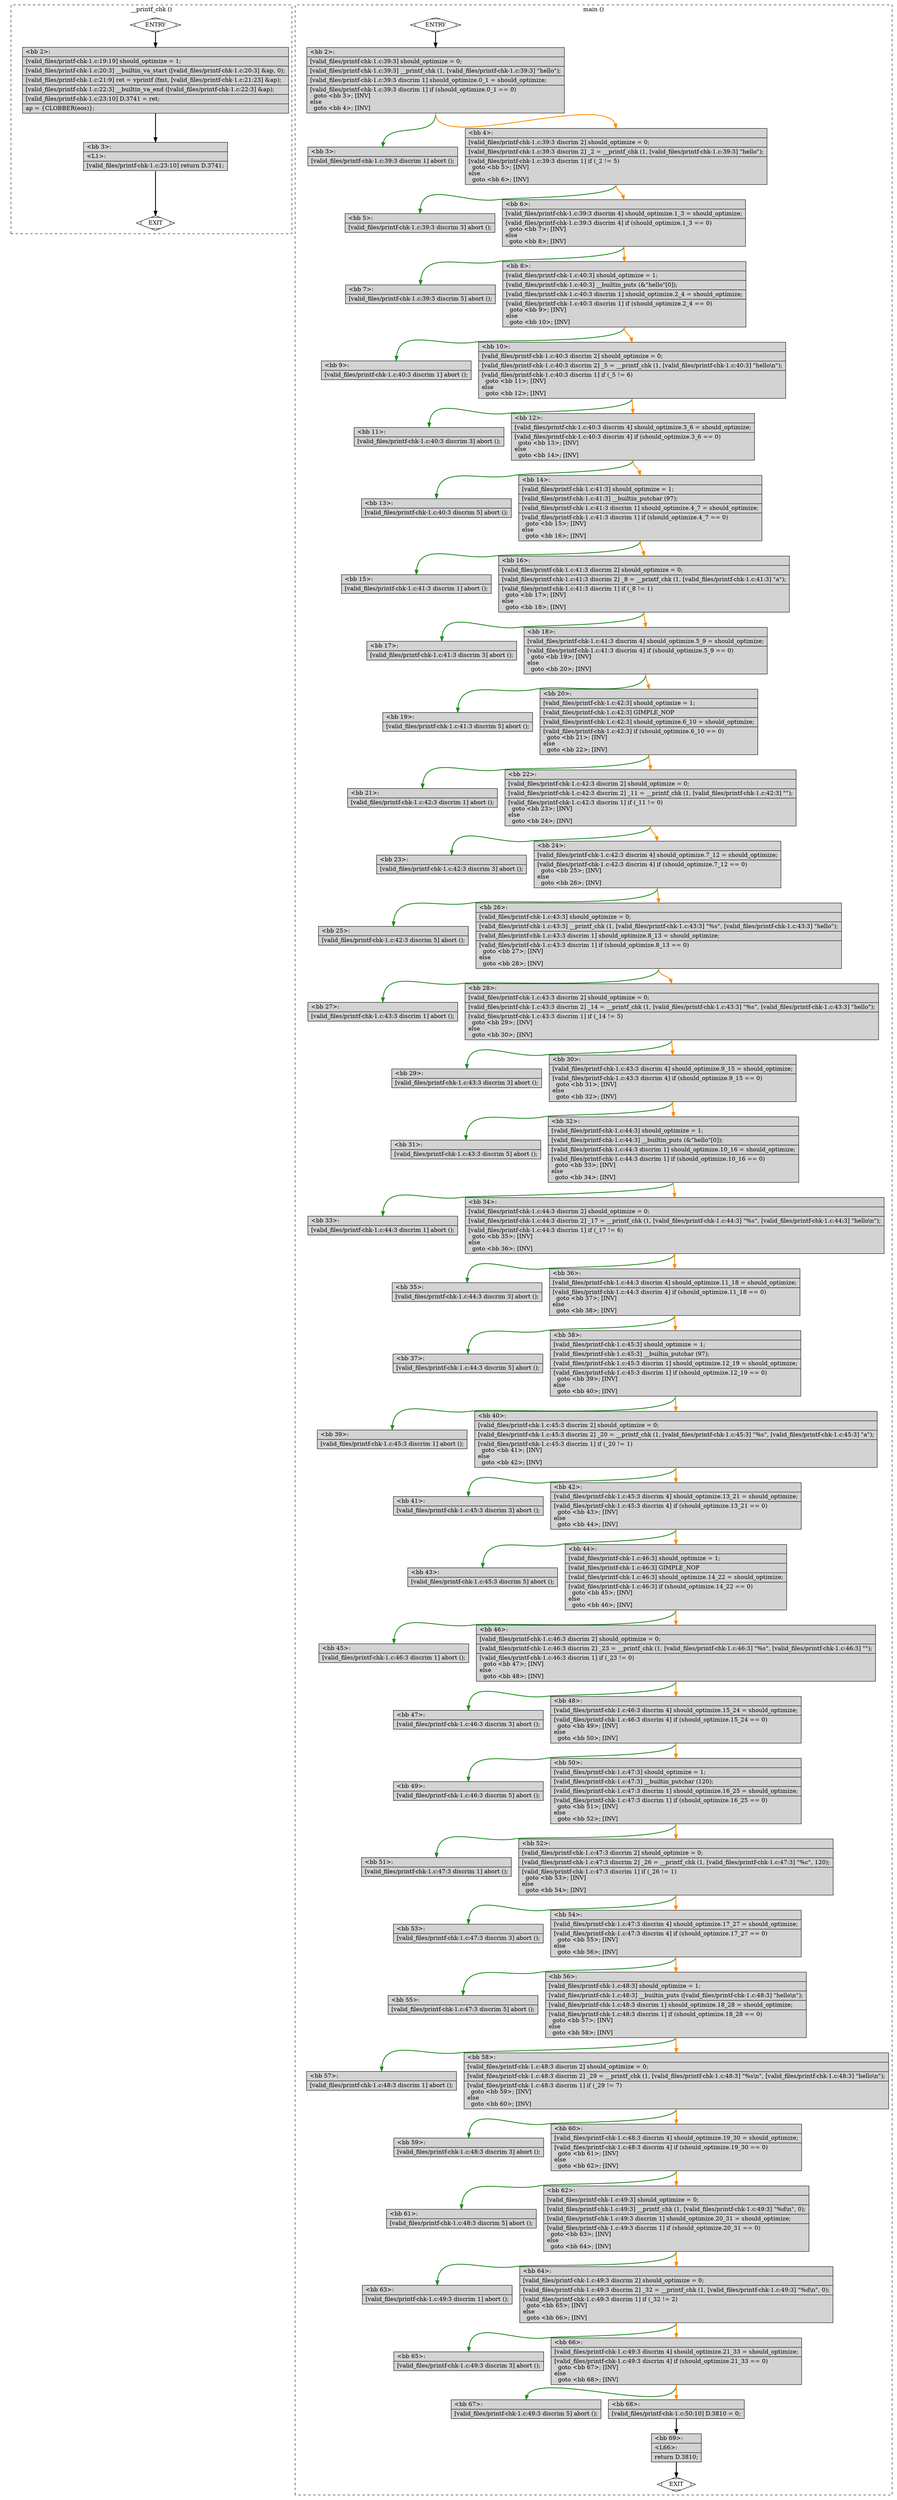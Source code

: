 digraph "a-printf-chk-1.c.015t.cfg" {
overlap=false;
subgraph "cluster___printf_chk" {
	style="dashed";
	color="black";
	label="__printf_chk ()";
	fn_6_basic_block_0 [shape=Mdiamond,style=filled,fillcolor=white,label="ENTRY"];

	fn_6_basic_block_1 [shape=Mdiamond,style=filled,fillcolor=white,label="EXIT"];

	fn_6_basic_block_2 [shape=record,style=filled,fillcolor=lightgrey,label="{\<bb\ 2\>:\l\
|[valid_files/printf-chk-1.c:19:19]\ should_optimize\ =\ 1;\l\
|[valid_files/printf-chk-1.c:20:3]\ __builtin_va_start\ ([valid_files/printf-chk-1.c:20:3]\ &ap,\ 0);\l\
|[valid_files/printf-chk-1.c:21:9]\ ret\ =\ vprintf\ (fmt,\ [valid_files/printf-chk-1.c:21:23]\ &ap);\l\
|[valid_files/printf-chk-1.c:22:3]\ __builtin_va_end\ ([valid_files/printf-chk-1.c:22:3]\ &ap);\l\
|[valid_files/printf-chk-1.c:23:10]\ D.3741\ =\ ret;\l\
|ap\ =\ \{CLOBBER(eos)\};\l\
}"];

	fn_6_basic_block_3 [shape=record,style=filled,fillcolor=lightgrey,label="{\<bb\ 3\>:\l\
|\<L1\>:\l\
|[valid_files/printf-chk-1.c:23:10]\ return\ D.3741;\l\
}"];

	fn_6_basic_block_0:s -> fn_6_basic_block_2:n [style="solid,bold",color=black,weight=100,constraint=true];
	fn_6_basic_block_2:s -> fn_6_basic_block_3:n [style="solid,bold",color=black,weight=100,constraint=true];
	fn_6_basic_block_3:s -> fn_6_basic_block_1:n [style="solid,bold",color=black,weight=10,constraint=true];
	fn_6_basic_block_0:s -> fn_6_basic_block_1:n [style="invis",constraint=true];
}
subgraph "cluster_main" {
	style="dashed";
	color="black";
	label="main ()";
	fn_7_basic_block_0 [shape=Mdiamond,style=filled,fillcolor=white,label="ENTRY"];

	fn_7_basic_block_1 [shape=Mdiamond,style=filled,fillcolor=white,label="EXIT"];

	fn_7_basic_block_2 [shape=record,style=filled,fillcolor=lightgrey,label="{\<bb\ 2\>:\l\
|[valid_files/printf-chk-1.c:39:3]\ should_optimize\ =\ 0;\l\
|[valid_files/printf-chk-1.c:39:3]\ __printf_chk\ (1,\ [valid_files/printf-chk-1.c:39:3]\ \"hello\");\l\
|[valid_files/printf-chk-1.c:39:3\ discrim\ 1]\ should_optimize.0_1\ =\ should_optimize;\l\
|[valid_files/printf-chk-1.c:39:3\ discrim\ 1]\ if\ (should_optimize.0_1\ ==\ 0)\l\
\ \ goto\ \<bb\ 3\>;\ [INV]\l\
else\l\
\ \ goto\ \<bb\ 4\>;\ [INV]\l\
}"];

	fn_7_basic_block_3 [shape=record,style=filled,fillcolor=lightgrey,label="{\<bb\ 3\>:\l\
|[valid_files/printf-chk-1.c:39:3\ discrim\ 1]\ abort\ ();\l\
}"];

	fn_7_basic_block_4 [shape=record,style=filled,fillcolor=lightgrey,label="{\<bb\ 4\>:\l\
|[valid_files/printf-chk-1.c:39:3\ discrim\ 2]\ should_optimize\ =\ 0;\l\
|[valid_files/printf-chk-1.c:39:3\ discrim\ 2]\ _2\ =\ __printf_chk\ (1,\ [valid_files/printf-chk-1.c:39:3]\ \"hello\");\l\
|[valid_files/printf-chk-1.c:39:3\ discrim\ 1]\ if\ (_2\ !=\ 5)\l\
\ \ goto\ \<bb\ 5\>;\ [INV]\l\
else\l\
\ \ goto\ \<bb\ 6\>;\ [INV]\l\
}"];

	fn_7_basic_block_5 [shape=record,style=filled,fillcolor=lightgrey,label="{\<bb\ 5\>:\l\
|[valid_files/printf-chk-1.c:39:3\ discrim\ 3]\ abort\ ();\l\
}"];

	fn_7_basic_block_6 [shape=record,style=filled,fillcolor=lightgrey,label="{\<bb\ 6\>:\l\
|[valid_files/printf-chk-1.c:39:3\ discrim\ 4]\ should_optimize.1_3\ =\ should_optimize;\l\
|[valid_files/printf-chk-1.c:39:3\ discrim\ 4]\ if\ (should_optimize.1_3\ ==\ 0)\l\
\ \ goto\ \<bb\ 7\>;\ [INV]\l\
else\l\
\ \ goto\ \<bb\ 8\>;\ [INV]\l\
}"];

	fn_7_basic_block_7 [shape=record,style=filled,fillcolor=lightgrey,label="{\<bb\ 7\>:\l\
|[valid_files/printf-chk-1.c:39:3\ discrim\ 5]\ abort\ ();\l\
}"];

	fn_7_basic_block_8 [shape=record,style=filled,fillcolor=lightgrey,label="{\<bb\ 8\>:\l\
|[valid_files/printf-chk-1.c:40:3]\ should_optimize\ =\ 1;\l\
|[valid_files/printf-chk-1.c:40:3]\ __builtin_puts\ (&\"hello\"[0]);\l\
|[valid_files/printf-chk-1.c:40:3\ discrim\ 1]\ should_optimize.2_4\ =\ should_optimize;\l\
|[valid_files/printf-chk-1.c:40:3\ discrim\ 1]\ if\ (should_optimize.2_4\ ==\ 0)\l\
\ \ goto\ \<bb\ 9\>;\ [INV]\l\
else\l\
\ \ goto\ \<bb\ 10\>;\ [INV]\l\
}"];

	fn_7_basic_block_9 [shape=record,style=filled,fillcolor=lightgrey,label="{\<bb\ 9\>:\l\
|[valid_files/printf-chk-1.c:40:3\ discrim\ 1]\ abort\ ();\l\
}"];

	fn_7_basic_block_10 [shape=record,style=filled,fillcolor=lightgrey,label="{\<bb\ 10\>:\l\
|[valid_files/printf-chk-1.c:40:3\ discrim\ 2]\ should_optimize\ =\ 0;\l\
|[valid_files/printf-chk-1.c:40:3\ discrim\ 2]\ _5\ =\ __printf_chk\ (1,\ [valid_files/printf-chk-1.c:40:3]\ \"hello\\n\");\l\
|[valid_files/printf-chk-1.c:40:3\ discrim\ 1]\ if\ (_5\ !=\ 6)\l\
\ \ goto\ \<bb\ 11\>;\ [INV]\l\
else\l\
\ \ goto\ \<bb\ 12\>;\ [INV]\l\
}"];

	fn_7_basic_block_11 [shape=record,style=filled,fillcolor=lightgrey,label="{\<bb\ 11\>:\l\
|[valid_files/printf-chk-1.c:40:3\ discrim\ 3]\ abort\ ();\l\
}"];

	fn_7_basic_block_12 [shape=record,style=filled,fillcolor=lightgrey,label="{\<bb\ 12\>:\l\
|[valid_files/printf-chk-1.c:40:3\ discrim\ 4]\ should_optimize.3_6\ =\ should_optimize;\l\
|[valid_files/printf-chk-1.c:40:3\ discrim\ 4]\ if\ (should_optimize.3_6\ ==\ 0)\l\
\ \ goto\ \<bb\ 13\>;\ [INV]\l\
else\l\
\ \ goto\ \<bb\ 14\>;\ [INV]\l\
}"];

	fn_7_basic_block_13 [shape=record,style=filled,fillcolor=lightgrey,label="{\<bb\ 13\>:\l\
|[valid_files/printf-chk-1.c:40:3\ discrim\ 5]\ abort\ ();\l\
}"];

	fn_7_basic_block_14 [shape=record,style=filled,fillcolor=lightgrey,label="{\<bb\ 14\>:\l\
|[valid_files/printf-chk-1.c:41:3]\ should_optimize\ =\ 1;\l\
|[valid_files/printf-chk-1.c:41:3]\ __builtin_putchar\ (97);\l\
|[valid_files/printf-chk-1.c:41:3\ discrim\ 1]\ should_optimize.4_7\ =\ should_optimize;\l\
|[valid_files/printf-chk-1.c:41:3\ discrim\ 1]\ if\ (should_optimize.4_7\ ==\ 0)\l\
\ \ goto\ \<bb\ 15\>;\ [INV]\l\
else\l\
\ \ goto\ \<bb\ 16\>;\ [INV]\l\
}"];

	fn_7_basic_block_15 [shape=record,style=filled,fillcolor=lightgrey,label="{\<bb\ 15\>:\l\
|[valid_files/printf-chk-1.c:41:3\ discrim\ 1]\ abort\ ();\l\
}"];

	fn_7_basic_block_16 [shape=record,style=filled,fillcolor=lightgrey,label="{\<bb\ 16\>:\l\
|[valid_files/printf-chk-1.c:41:3\ discrim\ 2]\ should_optimize\ =\ 0;\l\
|[valid_files/printf-chk-1.c:41:3\ discrim\ 2]\ _8\ =\ __printf_chk\ (1,\ [valid_files/printf-chk-1.c:41:3]\ \"a\");\l\
|[valid_files/printf-chk-1.c:41:3\ discrim\ 1]\ if\ (_8\ !=\ 1)\l\
\ \ goto\ \<bb\ 17\>;\ [INV]\l\
else\l\
\ \ goto\ \<bb\ 18\>;\ [INV]\l\
}"];

	fn_7_basic_block_17 [shape=record,style=filled,fillcolor=lightgrey,label="{\<bb\ 17\>:\l\
|[valid_files/printf-chk-1.c:41:3\ discrim\ 3]\ abort\ ();\l\
}"];

	fn_7_basic_block_18 [shape=record,style=filled,fillcolor=lightgrey,label="{\<bb\ 18\>:\l\
|[valid_files/printf-chk-1.c:41:3\ discrim\ 4]\ should_optimize.5_9\ =\ should_optimize;\l\
|[valid_files/printf-chk-1.c:41:3\ discrim\ 4]\ if\ (should_optimize.5_9\ ==\ 0)\l\
\ \ goto\ \<bb\ 19\>;\ [INV]\l\
else\l\
\ \ goto\ \<bb\ 20\>;\ [INV]\l\
}"];

	fn_7_basic_block_19 [shape=record,style=filled,fillcolor=lightgrey,label="{\<bb\ 19\>:\l\
|[valid_files/printf-chk-1.c:41:3\ discrim\ 5]\ abort\ ();\l\
}"];

	fn_7_basic_block_20 [shape=record,style=filled,fillcolor=lightgrey,label="{\<bb\ 20\>:\l\
|[valid_files/printf-chk-1.c:42:3]\ should_optimize\ =\ 1;\l\
|[valid_files/printf-chk-1.c:42:3]\ GIMPLE_NOP\l\
|[valid_files/printf-chk-1.c:42:3]\ should_optimize.6_10\ =\ should_optimize;\l\
|[valid_files/printf-chk-1.c:42:3]\ if\ (should_optimize.6_10\ ==\ 0)\l\
\ \ goto\ \<bb\ 21\>;\ [INV]\l\
else\l\
\ \ goto\ \<bb\ 22\>;\ [INV]\l\
}"];

	fn_7_basic_block_21 [shape=record,style=filled,fillcolor=lightgrey,label="{\<bb\ 21\>:\l\
|[valid_files/printf-chk-1.c:42:3\ discrim\ 1]\ abort\ ();\l\
}"];

	fn_7_basic_block_22 [shape=record,style=filled,fillcolor=lightgrey,label="{\<bb\ 22\>:\l\
|[valid_files/printf-chk-1.c:42:3\ discrim\ 2]\ should_optimize\ =\ 0;\l\
|[valid_files/printf-chk-1.c:42:3\ discrim\ 2]\ _11\ =\ __printf_chk\ (1,\ [valid_files/printf-chk-1.c:42:3]\ \"\");\l\
|[valid_files/printf-chk-1.c:42:3\ discrim\ 1]\ if\ (_11\ !=\ 0)\l\
\ \ goto\ \<bb\ 23\>;\ [INV]\l\
else\l\
\ \ goto\ \<bb\ 24\>;\ [INV]\l\
}"];

	fn_7_basic_block_23 [shape=record,style=filled,fillcolor=lightgrey,label="{\<bb\ 23\>:\l\
|[valid_files/printf-chk-1.c:42:3\ discrim\ 3]\ abort\ ();\l\
}"];

	fn_7_basic_block_24 [shape=record,style=filled,fillcolor=lightgrey,label="{\<bb\ 24\>:\l\
|[valid_files/printf-chk-1.c:42:3\ discrim\ 4]\ should_optimize.7_12\ =\ should_optimize;\l\
|[valid_files/printf-chk-1.c:42:3\ discrim\ 4]\ if\ (should_optimize.7_12\ ==\ 0)\l\
\ \ goto\ \<bb\ 25\>;\ [INV]\l\
else\l\
\ \ goto\ \<bb\ 26\>;\ [INV]\l\
}"];

	fn_7_basic_block_25 [shape=record,style=filled,fillcolor=lightgrey,label="{\<bb\ 25\>:\l\
|[valid_files/printf-chk-1.c:42:3\ discrim\ 5]\ abort\ ();\l\
}"];

	fn_7_basic_block_26 [shape=record,style=filled,fillcolor=lightgrey,label="{\<bb\ 26\>:\l\
|[valid_files/printf-chk-1.c:43:3]\ should_optimize\ =\ 0;\l\
|[valid_files/printf-chk-1.c:43:3]\ __printf_chk\ (1,\ [valid_files/printf-chk-1.c:43:3]\ \"%s\",\ [valid_files/printf-chk-1.c:43:3]\ \"hello\");\l\
|[valid_files/printf-chk-1.c:43:3\ discrim\ 1]\ should_optimize.8_13\ =\ should_optimize;\l\
|[valid_files/printf-chk-1.c:43:3\ discrim\ 1]\ if\ (should_optimize.8_13\ ==\ 0)\l\
\ \ goto\ \<bb\ 27\>;\ [INV]\l\
else\l\
\ \ goto\ \<bb\ 28\>;\ [INV]\l\
}"];

	fn_7_basic_block_27 [shape=record,style=filled,fillcolor=lightgrey,label="{\<bb\ 27\>:\l\
|[valid_files/printf-chk-1.c:43:3\ discrim\ 1]\ abort\ ();\l\
}"];

	fn_7_basic_block_28 [shape=record,style=filled,fillcolor=lightgrey,label="{\<bb\ 28\>:\l\
|[valid_files/printf-chk-1.c:43:3\ discrim\ 2]\ should_optimize\ =\ 0;\l\
|[valid_files/printf-chk-1.c:43:3\ discrim\ 2]\ _14\ =\ __printf_chk\ (1,\ [valid_files/printf-chk-1.c:43:3]\ \"%s\",\ [valid_files/printf-chk-1.c:43:3]\ \"hello\");\l\
|[valid_files/printf-chk-1.c:43:3\ discrim\ 1]\ if\ (_14\ !=\ 5)\l\
\ \ goto\ \<bb\ 29\>;\ [INV]\l\
else\l\
\ \ goto\ \<bb\ 30\>;\ [INV]\l\
}"];

	fn_7_basic_block_29 [shape=record,style=filled,fillcolor=lightgrey,label="{\<bb\ 29\>:\l\
|[valid_files/printf-chk-1.c:43:3\ discrim\ 3]\ abort\ ();\l\
}"];

	fn_7_basic_block_30 [shape=record,style=filled,fillcolor=lightgrey,label="{\<bb\ 30\>:\l\
|[valid_files/printf-chk-1.c:43:3\ discrim\ 4]\ should_optimize.9_15\ =\ should_optimize;\l\
|[valid_files/printf-chk-1.c:43:3\ discrim\ 4]\ if\ (should_optimize.9_15\ ==\ 0)\l\
\ \ goto\ \<bb\ 31\>;\ [INV]\l\
else\l\
\ \ goto\ \<bb\ 32\>;\ [INV]\l\
}"];

	fn_7_basic_block_31 [shape=record,style=filled,fillcolor=lightgrey,label="{\<bb\ 31\>:\l\
|[valid_files/printf-chk-1.c:43:3\ discrim\ 5]\ abort\ ();\l\
}"];

	fn_7_basic_block_32 [shape=record,style=filled,fillcolor=lightgrey,label="{\<bb\ 32\>:\l\
|[valid_files/printf-chk-1.c:44:3]\ should_optimize\ =\ 1;\l\
|[valid_files/printf-chk-1.c:44:3]\ __builtin_puts\ (&\"hello\"[0]);\l\
|[valid_files/printf-chk-1.c:44:3\ discrim\ 1]\ should_optimize.10_16\ =\ should_optimize;\l\
|[valid_files/printf-chk-1.c:44:3\ discrim\ 1]\ if\ (should_optimize.10_16\ ==\ 0)\l\
\ \ goto\ \<bb\ 33\>;\ [INV]\l\
else\l\
\ \ goto\ \<bb\ 34\>;\ [INV]\l\
}"];

	fn_7_basic_block_33 [shape=record,style=filled,fillcolor=lightgrey,label="{\<bb\ 33\>:\l\
|[valid_files/printf-chk-1.c:44:3\ discrim\ 1]\ abort\ ();\l\
}"];

	fn_7_basic_block_34 [shape=record,style=filled,fillcolor=lightgrey,label="{\<bb\ 34\>:\l\
|[valid_files/printf-chk-1.c:44:3\ discrim\ 2]\ should_optimize\ =\ 0;\l\
|[valid_files/printf-chk-1.c:44:3\ discrim\ 2]\ _17\ =\ __printf_chk\ (1,\ [valid_files/printf-chk-1.c:44:3]\ \"%s\",\ [valid_files/printf-chk-1.c:44:3]\ \"hello\\n\");\l\
|[valid_files/printf-chk-1.c:44:3\ discrim\ 1]\ if\ (_17\ !=\ 6)\l\
\ \ goto\ \<bb\ 35\>;\ [INV]\l\
else\l\
\ \ goto\ \<bb\ 36\>;\ [INV]\l\
}"];

	fn_7_basic_block_35 [shape=record,style=filled,fillcolor=lightgrey,label="{\<bb\ 35\>:\l\
|[valid_files/printf-chk-1.c:44:3\ discrim\ 3]\ abort\ ();\l\
}"];

	fn_7_basic_block_36 [shape=record,style=filled,fillcolor=lightgrey,label="{\<bb\ 36\>:\l\
|[valid_files/printf-chk-1.c:44:3\ discrim\ 4]\ should_optimize.11_18\ =\ should_optimize;\l\
|[valid_files/printf-chk-1.c:44:3\ discrim\ 4]\ if\ (should_optimize.11_18\ ==\ 0)\l\
\ \ goto\ \<bb\ 37\>;\ [INV]\l\
else\l\
\ \ goto\ \<bb\ 38\>;\ [INV]\l\
}"];

	fn_7_basic_block_37 [shape=record,style=filled,fillcolor=lightgrey,label="{\<bb\ 37\>:\l\
|[valid_files/printf-chk-1.c:44:3\ discrim\ 5]\ abort\ ();\l\
}"];

	fn_7_basic_block_38 [shape=record,style=filled,fillcolor=lightgrey,label="{\<bb\ 38\>:\l\
|[valid_files/printf-chk-1.c:45:3]\ should_optimize\ =\ 1;\l\
|[valid_files/printf-chk-1.c:45:3]\ __builtin_putchar\ (97);\l\
|[valid_files/printf-chk-1.c:45:3\ discrim\ 1]\ should_optimize.12_19\ =\ should_optimize;\l\
|[valid_files/printf-chk-1.c:45:3\ discrim\ 1]\ if\ (should_optimize.12_19\ ==\ 0)\l\
\ \ goto\ \<bb\ 39\>;\ [INV]\l\
else\l\
\ \ goto\ \<bb\ 40\>;\ [INV]\l\
}"];

	fn_7_basic_block_39 [shape=record,style=filled,fillcolor=lightgrey,label="{\<bb\ 39\>:\l\
|[valid_files/printf-chk-1.c:45:3\ discrim\ 1]\ abort\ ();\l\
}"];

	fn_7_basic_block_40 [shape=record,style=filled,fillcolor=lightgrey,label="{\<bb\ 40\>:\l\
|[valid_files/printf-chk-1.c:45:3\ discrim\ 2]\ should_optimize\ =\ 0;\l\
|[valid_files/printf-chk-1.c:45:3\ discrim\ 2]\ _20\ =\ __printf_chk\ (1,\ [valid_files/printf-chk-1.c:45:3]\ \"%s\",\ [valid_files/printf-chk-1.c:45:3]\ \"a\");\l\
|[valid_files/printf-chk-1.c:45:3\ discrim\ 1]\ if\ (_20\ !=\ 1)\l\
\ \ goto\ \<bb\ 41\>;\ [INV]\l\
else\l\
\ \ goto\ \<bb\ 42\>;\ [INV]\l\
}"];

	fn_7_basic_block_41 [shape=record,style=filled,fillcolor=lightgrey,label="{\<bb\ 41\>:\l\
|[valid_files/printf-chk-1.c:45:3\ discrim\ 3]\ abort\ ();\l\
}"];

	fn_7_basic_block_42 [shape=record,style=filled,fillcolor=lightgrey,label="{\<bb\ 42\>:\l\
|[valid_files/printf-chk-1.c:45:3\ discrim\ 4]\ should_optimize.13_21\ =\ should_optimize;\l\
|[valid_files/printf-chk-1.c:45:3\ discrim\ 4]\ if\ (should_optimize.13_21\ ==\ 0)\l\
\ \ goto\ \<bb\ 43\>;\ [INV]\l\
else\l\
\ \ goto\ \<bb\ 44\>;\ [INV]\l\
}"];

	fn_7_basic_block_43 [shape=record,style=filled,fillcolor=lightgrey,label="{\<bb\ 43\>:\l\
|[valid_files/printf-chk-1.c:45:3\ discrim\ 5]\ abort\ ();\l\
}"];

	fn_7_basic_block_44 [shape=record,style=filled,fillcolor=lightgrey,label="{\<bb\ 44\>:\l\
|[valid_files/printf-chk-1.c:46:3]\ should_optimize\ =\ 1;\l\
|[valid_files/printf-chk-1.c:46:3]\ GIMPLE_NOP\l\
|[valid_files/printf-chk-1.c:46:3]\ should_optimize.14_22\ =\ should_optimize;\l\
|[valid_files/printf-chk-1.c:46:3]\ if\ (should_optimize.14_22\ ==\ 0)\l\
\ \ goto\ \<bb\ 45\>;\ [INV]\l\
else\l\
\ \ goto\ \<bb\ 46\>;\ [INV]\l\
}"];

	fn_7_basic_block_45 [shape=record,style=filled,fillcolor=lightgrey,label="{\<bb\ 45\>:\l\
|[valid_files/printf-chk-1.c:46:3\ discrim\ 1]\ abort\ ();\l\
}"];

	fn_7_basic_block_46 [shape=record,style=filled,fillcolor=lightgrey,label="{\<bb\ 46\>:\l\
|[valid_files/printf-chk-1.c:46:3\ discrim\ 2]\ should_optimize\ =\ 0;\l\
|[valid_files/printf-chk-1.c:46:3\ discrim\ 2]\ _23\ =\ __printf_chk\ (1,\ [valid_files/printf-chk-1.c:46:3]\ \"%s\",\ [valid_files/printf-chk-1.c:46:3]\ \"\");\l\
|[valid_files/printf-chk-1.c:46:3\ discrim\ 1]\ if\ (_23\ !=\ 0)\l\
\ \ goto\ \<bb\ 47\>;\ [INV]\l\
else\l\
\ \ goto\ \<bb\ 48\>;\ [INV]\l\
}"];

	fn_7_basic_block_47 [shape=record,style=filled,fillcolor=lightgrey,label="{\<bb\ 47\>:\l\
|[valid_files/printf-chk-1.c:46:3\ discrim\ 3]\ abort\ ();\l\
}"];

	fn_7_basic_block_48 [shape=record,style=filled,fillcolor=lightgrey,label="{\<bb\ 48\>:\l\
|[valid_files/printf-chk-1.c:46:3\ discrim\ 4]\ should_optimize.15_24\ =\ should_optimize;\l\
|[valid_files/printf-chk-1.c:46:3\ discrim\ 4]\ if\ (should_optimize.15_24\ ==\ 0)\l\
\ \ goto\ \<bb\ 49\>;\ [INV]\l\
else\l\
\ \ goto\ \<bb\ 50\>;\ [INV]\l\
}"];

	fn_7_basic_block_49 [shape=record,style=filled,fillcolor=lightgrey,label="{\<bb\ 49\>:\l\
|[valid_files/printf-chk-1.c:46:3\ discrim\ 5]\ abort\ ();\l\
}"];

	fn_7_basic_block_50 [shape=record,style=filled,fillcolor=lightgrey,label="{\<bb\ 50\>:\l\
|[valid_files/printf-chk-1.c:47:3]\ should_optimize\ =\ 1;\l\
|[valid_files/printf-chk-1.c:47:3]\ __builtin_putchar\ (120);\l\
|[valid_files/printf-chk-1.c:47:3\ discrim\ 1]\ should_optimize.16_25\ =\ should_optimize;\l\
|[valid_files/printf-chk-1.c:47:3\ discrim\ 1]\ if\ (should_optimize.16_25\ ==\ 0)\l\
\ \ goto\ \<bb\ 51\>;\ [INV]\l\
else\l\
\ \ goto\ \<bb\ 52\>;\ [INV]\l\
}"];

	fn_7_basic_block_51 [shape=record,style=filled,fillcolor=lightgrey,label="{\<bb\ 51\>:\l\
|[valid_files/printf-chk-1.c:47:3\ discrim\ 1]\ abort\ ();\l\
}"];

	fn_7_basic_block_52 [shape=record,style=filled,fillcolor=lightgrey,label="{\<bb\ 52\>:\l\
|[valid_files/printf-chk-1.c:47:3\ discrim\ 2]\ should_optimize\ =\ 0;\l\
|[valid_files/printf-chk-1.c:47:3\ discrim\ 2]\ _26\ =\ __printf_chk\ (1,\ [valid_files/printf-chk-1.c:47:3]\ \"%c\",\ 120);\l\
|[valid_files/printf-chk-1.c:47:3\ discrim\ 1]\ if\ (_26\ !=\ 1)\l\
\ \ goto\ \<bb\ 53\>;\ [INV]\l\
else\l\
\ \ goto\ \<bb\ 54\>;\ [INV]\l\
}"];

	fn_7_basic_block_53 [shape=record,style=filled,fillcolor=lightgrey,label="{\<bb\ 53\>:\l\
|[valid_files/printf-chk-1.c:47:3\ discrim\ 3]\ abort\ ();\l\
}"];

	fn_7_basic_block_54 [shape=record,style=filled,fillcolor=lightgrey,label="{\<bb\ 54\>:\l\
|[valid_files/printf-chk-1.c:47:3\ discrim\ 4]\ should_optimize.17_27\ =\ should_optimize;\l\
|[valid_files/printf-chk-1.c:47:3\ discrim\ 4]\ if\ (should_optimize.17_27\ ==\ 0)\l\
\ \ goto\ \<bb\ 55\>;\ [INV]\l\
else\l\
\ \ goto\ \<bb\ 56\>;\ [INV]\l\
}"];

	fn_7_basic_block_55 [shape=record,style=filled,fillcolor=lightgrey,label="{\<bb\ 55\>:\l\
|[valid_files/printf-chk-1.c:47:3\ discrim\ 5]\ abort\ ();\l\
}"];

	fn_7_basic_block_56 [shape=record,style=filled,fillcolor=lightgrey,label="{\<bb\ 56\>:\l\
|[valid_files/printf-chk-1.c:48:3]\ should_optimize\ =\ 1;\l\
|[valid_files/printf-chk-1.c:48:3]\ __builtin_puts\ ([valid_files/printf-chk-1.c:48:3]\ \"hello\\n\");\l\
|[valid_files/printf-chk-1.c:48:3\ discrim\ 1]\ should_optimize.18_28\ =\ should_optimize;\l\
|[valid_files/printf-chk-1.c:48:3\ discrim\ 1]\ if\ (should_optimize.18_28\ ==\ 0)\l\
\ \ goto\ \<bb\ 57\>;\ [INV]\l\
else\l\
\ \ goto\ \<bb\ 58\>;\ [INV]\l\
}"];

	fn_7_basic_block_57 [shape=record,style=filled,fillcolor=lightgrey,label="{\<bb\ 57\>:\l\
|[valid_files/printf-chk-1.c:48:3\ discrim\ 1]\ abort\ ();\l\
}"];

	fn_7_basic_block_58 [shape=record,style=filled,fillcolor=lightgrey,label="{\<bb\ 58\>:\l\
|[valid_files/printf-chk-1.c:48:3\ discrim\ 2]\ should_optimize\ =\ 0;\l\
|[valid_files/printf-chk-1.c:48:3\ discrim\ 2]\ _29\ =\ __printf_chk\ (1,\ [valid_files/printf-chk-1.c:48:3]\ \"%s\\n\",\ [valid_files/printf-chk-1.c:48:3]\ \"hello\\n\");\l\
|[valid_files/printf-chk-1.c:48:3\ discrim\ 1]\ if\ (_29\ !=\ 7)\l\
\ \ goto\ \<bb\ 59\>;\ [INV]\l\
else\l\
\ \ goto\ \<bb\ 60\>;\ [INV]\l\
}"];

	fn_7_basic_block_59 [shape=record,style=filled,fillcolor=lightgrey,label="{\<bb\ 59\>:\l\
|[valid_files/printf-chk-1.c:48:3\ discrim\ 3]\ abort\ ();\l\
}"];

	fn_7_basic_block_60 [shape=record,style=filled,fillcolor=lightgrey,label="{\<bb\ 60\>:\l\
|[valid_files/printf-chk-1.c:48:3\ discrim\ 4]\ should_optimize.19_30\ =\ should_optimize;\l\
|[valid_files/printf-chk-1.c:48:3\ discrim\ 4]\ if\ (should_optimize.19_30\ ==\ 0)\l\
\ \ goto\ \<bb\ 61\>;\ [INV]\l\
else\l\
\ \ goto\ \<bb\ 62\>;\ [INV]\l\
}"];

	fn_7_basic_block_61 [shape=record,style=filled,fillcolor=lightgrey,label="{\<bb\ 61\>:\l\
|[valid_files/printf-chk-1.c:48:3\ discrim\ 5]\ abort\ ();\l\
}"];

	fn_7_basic_block_62 [shape=record,style=filled,fillcolor=lightgrey,label="{\<bb\ 62\>:\l\
|[valid_files/printf-chk-1.c:49:3]\ should_optimize\ =\ 0;\l\
|[valid_files/printf-chk-1.c:49:3]\ __printf_chk\ (1,\ [valid_files/printf-chk-1.c:49:3]\ \"%d\\n\",\ 0);\l\
|[valid_files/printf-chk-1.c:49:3\ discrim\ 1]\ should_optimize.20_31\ =\ should_optimize;\l\
|[valid_files/printf-chk-1.c:49:3\ discrim\ 1]\ if\ (should_optimize.20_31\ ==\ 0)\l\
\ \ goto\ \<bb\ 63\>;\ [INV]\l\
else\l\
\ \ goto\ \<bb\ 64\>;\ [INV]\l\
}"];

	fn_7_basic_block_63 [shape=record,style=filled,fillcolor=lightgrey,label="{\<bb\ 63\>:\l\
|[valid_files/printf-chk-1.c:49:3\ discrim\ 1]\ abort\ ();\l\
}"];

	fn_7_basic_block_64 [shape=record,style=filled,fillcolor=lightgrey,label="{\<bb\ 64\>:\l\
|[valid_files/printf-chk-1.c:49:3\ discrim\ 2]\ should_optimize\ =\ 0;\l\
|[valid_files/printf-chk-1.c:49:3\ discrim\ 2]\ _32\ =\ __printf_chk\ (1,\ [valid_files/printf-chk-1.c:49:3]\ \"%d\\n\",\ 0);\l\
|[valid_files/printf-chk-1.c:49:3\ discrim\ 1]\ if\ (_32\ !=\ 2)\l\
\ \ goto\ \<bb\ 65\>;\ [INV]\l\
else\l\
\ \ goto\ \<bb\ 66\>;\ [INV]\l\
}"];

	fn_7_basic_block_65 [shape=record,style=filled,fillcolor=lightgrey,label="{\<bb\ 65\>:\l\
|[valid_files/printf-chk-1.c:49:3\ discrim\ 3]\ abort\ ();\l\
}"];

	fn_7_basic_block_66 [shape=record,style=filled,fillcolor=lightgrey,label="{\<bb\ 66\>:\l\
|[valid_files/printf-chk-1.c:49:3\ discrim\ 4]\ should_optimize.21_33\ =\ should_optimize;\l\
|[valid_files/printf-chk-1.c:49:3\ discrim\ 4]\ if\ (should_optimize.21_33\ ==\ 0)\l\
\ \ goto\ \<bb\ 67\>;\ [INV]\l\
else\l\
\ \ goto\ \<bb\ 68\>;\ [INV]\l\
}"];

	fn_7_basic_block_67 [shape=record,style=filled,fillcolor=lightgrey,label="{\<bb\ 67\>:\l\
|[valid_files/printf-chk-1.c:49:3\ discrim\ 5]\ abort\ ();\l\
}"];

	fn_7_basic_block_68 [shape=record,style=filled,fillcolor=lightgrey,label="{\<bb\ 68\>:\l\
|[valid_files/printf-chk-1.c:50:10]\ D.3810\ =\ 0;\l\
}"];

	fn_7_basic_block_69 [shape=record,style=filled,fillcolor=lightgrey,label="{\<bb\ 69\>:\l\
|\<L66\>:\l\
|return\ D.3810;\l\
}"];

	fn_7_basic_block_0:s -> fn_7_basic_block_2:n [style="solid,bold",color=black,weight=100,constraint=true];
	fn_7_basic_block_2:s -> fn_7_basic_block_3:n [style="solid,bold",color=forestgreen,weight=10,constraint=true];
	fn_7_basic_block_2:s -> fn_7_basic_block_4:n [style="solid,bold",color=darkorange,weight=10,constraint=true];
	fn_7_basic_block_4:s -> fn_7_basic_block_5:n [style="solid,bold",color=forestgreen,weight=10,constraint=true];
	fn_7_basic_block_4:s -> fn_7_basic_block_6:n [style="solid,bold",color=darkorange,weight=10,constraint=true];
	fn_7_basic_block_6:s -> fn_7_basic_block_7:n [style="solid,bold",color=forestgreen,weight=10,constraint=true];
	fn_7_basic_block_6:s -> fn_7_basic_block_8:n [style="solid,bold",color=darkorange,weight=10,constraint=true];
	fn_7_basic_block_8:s -> fn_7_basic_block_9:n [style="solid,bold",color=forestgreen,weight=10,constraint=true];
	fn_7_basic_block_8:s -> fn_7_basic_block_10:n [style="solid,bold",color=darkorange,weight=10,constraint=true];
	fn_7_basic_block_10:s -> fn_7_basic_block_11:n [style="solid,bold",color=forestgreen,weight=10,constraint=true];
	fn_7_basic_block_10:s -> fn_7_basic_block_12:n [style="solid,bold",color=darkorange,weight=10,constraint=true];
	fn_7_basic_block_12:s -> fn_7_basic_block_13:n [style="solid,bold",color=forestgreen,weight=10,constraint=true];
	fn_7_basic_block_12:s -> fn_7_basic_block_14:n [style="solid,bold",color=darkorange,weight=10,constraint=true];
	fn_7_basic_block_14:s -> fn_7_basic_block_15:n [style="solid,bold",color=forestgreen,weight=10,constraint=true];
	fn_7_basic_block_14:s -> fn_7_basic_block_16:n [style="solid,bold",color=darkorange,weight=10,constraint=true];
	fn_7_basic_block_16:s -> fn_7_basic_block_17:n [style="solid,bold",color=forestgreen,weight=10,constraint=true];
	fn_7_basic_block_16:s -> fn_7_basic_block_18:n [style="solid,bold",color=darkorange,weight=10,constraint=true];
	fn_7_basic_block_18:s -> fn_7_basic_block_19:n [style="solid,bold",color=forestgreen,weight=10,constraint=true];
	fn_7_basic_block_18:s -> fn_7_basic_block_20:n [style="solid,bold",color=darkorange,weight=10,constraint=true];
	fn_7_basic_block_20:s -> fn_7_basic_block_21:n [style="solid,bold",color=forestgreen,weight=10,constraint=true];
	fn_7_basic_block_20:s -> fn_7_basic_block_22:n [style="solid,bold",color=darkorange,weight=10,constraint=true];
	fn_7_basic_block_22:s -> fn_7_basic_block_23:n [style="solid,bold",color=forestgreen,weight=10,constraint=true];
	fn_7_basic_block_22:s -> fn_7_basic_block_24:n [style="solid,bold",color=darkorange,weight=10,constraint=true];
	fn_7_basic_block_24:s -> fn_7_basic_block_25:n [style="solid,bold",color=forestgreen,weight=10,constraint=true];
	fn_7_basic_block_24:s -> fn_7_basic_block_26:n [style="solid,bold",color=darkorange,weight=10,constraint=true];
	fn_7_basic_block_26:s -> fn_7_basic_block_27:n [style="solid,bold",color=forestgreen,weight=10,constraint=true];
	fn_7_basic_block_26:s -> fn_7_basic_block_28:n [style="solid,bold",color=darkorange,weight=10,constraint=true];
	fn_7_basic_block_28:s -> fn_7_basic_block_29:n [style="solid,bold",color=forestgreen,weight=10,constraint=true];
	fn_7_basic_block_28:s -> fn_7_basic_block_30:n [style="solid,bold",color=darkorange,weight=10,constraint=true];
	fn_7_basic_block_30:s -> fn_7_basic_block_31:n [style="solid,bold",color=forestgreen,weight=10,constraint=true];
	fn_7_basic_block_30:s -> fn_7_basic_block_32:n [style="solid,bold",color=darkorange,weight=10,constraint=true];
	fn_7_basic_block_32:s -> fn_7_basic_block_33:n [style="solid,bold",color=forestgreen,weight=10,constraint=true];
	fn_7_basic_block_32:s -> fn_7_basic_block_34:n [style="solid,bold",color=darkorange,weight=10,constraint=true];
	fn_7_basic_block_34:s -> fn_7_basic_block_35:n [style="solid,bold",color=forestgreen,weight=10,constraint=true];
	fn_7_basic_block_34:s -> fn_7_basic_block_36:n [style="solid,bold",color=darkorange,weight=10,constraint=true];
	fn_7_basic_block_36:s -> fn_7_basic_block_37:n [style="solid,bold",color=forestgreen,weight=10,constraint=true];
	fn_7_basic_block_36:s -> fn_7_basic_block_38:n [style="solid,bold",color=darkorange,weight=10,constraint=true];
	fn_7_basic_block_38:s -> fn_7_basic_block_39:n [style="solid,bold",color=forestgreen,weight=10,constraint=true];
	fn_7_basic_block_38:s -> fn_7_basic_block_40:n [style="solid,bold",color=darkorange,weight=10,constraint=true];
	fn_7_basic_block_40:s -> fn_7_basic_block_41:n [style="solid,bold",color=forestgreen,weight=10,constraint=true];
	fn_7_basic_block_40:s -> fn_7_basic_block_42:n [style="solid,bold",color=darkorange,weight=10,constraint=true];
	fn_7_basic_block_42:s -> fn_7_basic_block_43:n [style="solid,bold",color=forestgreen,weight=10,constraint=true];
	fn_7_basic_block_42:s -> fn_7_basic_block_44:n [style="solid,bold",color=darkorange,weight=10,constraint=true];
	fn_7_basic_block_44:s -> fn_7_basic_block_45:n [style="solid,bold",color=forestgreen,weight=10,constraint=true];
	fn_7_basic_block_44:s -> fn_7_basic_block_46:n [style="solid,bold",color=darkorange,weight=10,constraint=true];
	fn_7_basic_block_46:s -> fn_7_basic_block_47:n [style="solid,bold",color=forestgreen,weight=10,constraint=true];
	fn_7_basic_block_46:s -> fn_7_basic_block_48:n [style="solid,bold",color=darkorange,weight=10,constraint=true];
	fn_7_basic_block_48:s -> fn_7_basic_block_49:n [style="solid,bold",color=forestgreen,weight=10,constraint=true];
	fn_7_basic_block_48:s -> fn_7_basic_block_50:n [style="solid,bold",color=darkorange,weight=10,constraint=true];
	fn_7_basic_block_50:s -> fn_7_basic_block_51:n [style="solid,bold",color=forestgreen,weight=10,constraint=true];
	fn_7_basic_block_50:s -> fn_7_basic_block_52:n [style="solid,bold",color=darkorange,weight=10,constraint=true];
	fn_7_basic_block_52:s -> fn_7_basic_block_53:n [style="solid,bold",color=forestgreen,weight=10,constraint=true];
	fn_7_basic_block_52:s -> fn_7_basic_block_54:n [style="solid,bold",color=darkorange,weight=10,constraint=true];
	fn_7_basic_block_54:s -> fn_7_basic_block_55:n [style="solid,bold",color=forestgreen,weight=10,constraint=true];
	fn_7_basic_block_54:s -> fn_7_basic_block_56:n [style="solid,bold",color=darkorange,weight=10,constraint=true];
	fn_7_basic_block_56:s -> fn_7_basic_block_57:n [style="solid,bold",color=forestgreen,weight=10,constraint=true];
	fn_7_basic_block_56:s -> fn_7_basic_block_58:n [style="solid,bold",color=darkorange,weight=10,constraint=true];
	fn_7_basic_block_58:s -> fn_7_basic_block_59:n [style="solid,bold",color=forestgreen,weight=10,constraint=true];
	fn_7_basic_block_58:s -> fn_7_basic_block_60:n [style="solid,bold",color=darkorange,weight=10,constraint=true];
	fn_7_basic_block_60:s -> fn_7_basic_block_61:n [style="solid,bold",color=forestgreen,weight=10,constraint=true];
	fn_7_basic_block_60:s -> fn_7_basic_block_62:n [style="solid,bold",color=darkorange,weight=10,constraint=true];
	fn_7_basic_block_62:s -> fn_7_basic_block_63:n [style="solid,bold",color=forestgreen,weight=10,constraint=true];
	fn_7_basic_block_62:s -> fn_7_basic_block_64:n [style="solid,bold",color=darkorange,weight=10,constraint=true];
	fn_7_basic_block_64:s -> fn_7_basic_block_65:n [style="solid,bold",color=forestgreen,weight=10,constraint=true];
	fn_7_basic_block_64:s -> fn_7_basic_block_66:n [style="solid,bold",color=darkorange,weight=10,constraint=true];
	fn_7_basic_block_66:s -> fn_7_basic_block_67:n [style="solid,bold",color=forestgreen,weight=10,constraint=true];
	fn_7_basic_block_66:s -> fn_7_basic_block_68:n [style="solid,bold",color=darkorange,weight=10,constraint=true];
	fn_7_basic_block_68:s -> fn_7_basic_block_69:n [style="solid,bold",color=black,weight=100,constraint=true];
	fn_7_basic_block_69:s -> fn_7_basic_block_1:n [style="solid,bold",color=black,weight=10,constraint=true];
	fn_7_basic_block_0:s -> fn_7_basic_block_1:n [style="invis",constraint=true];
}
}
